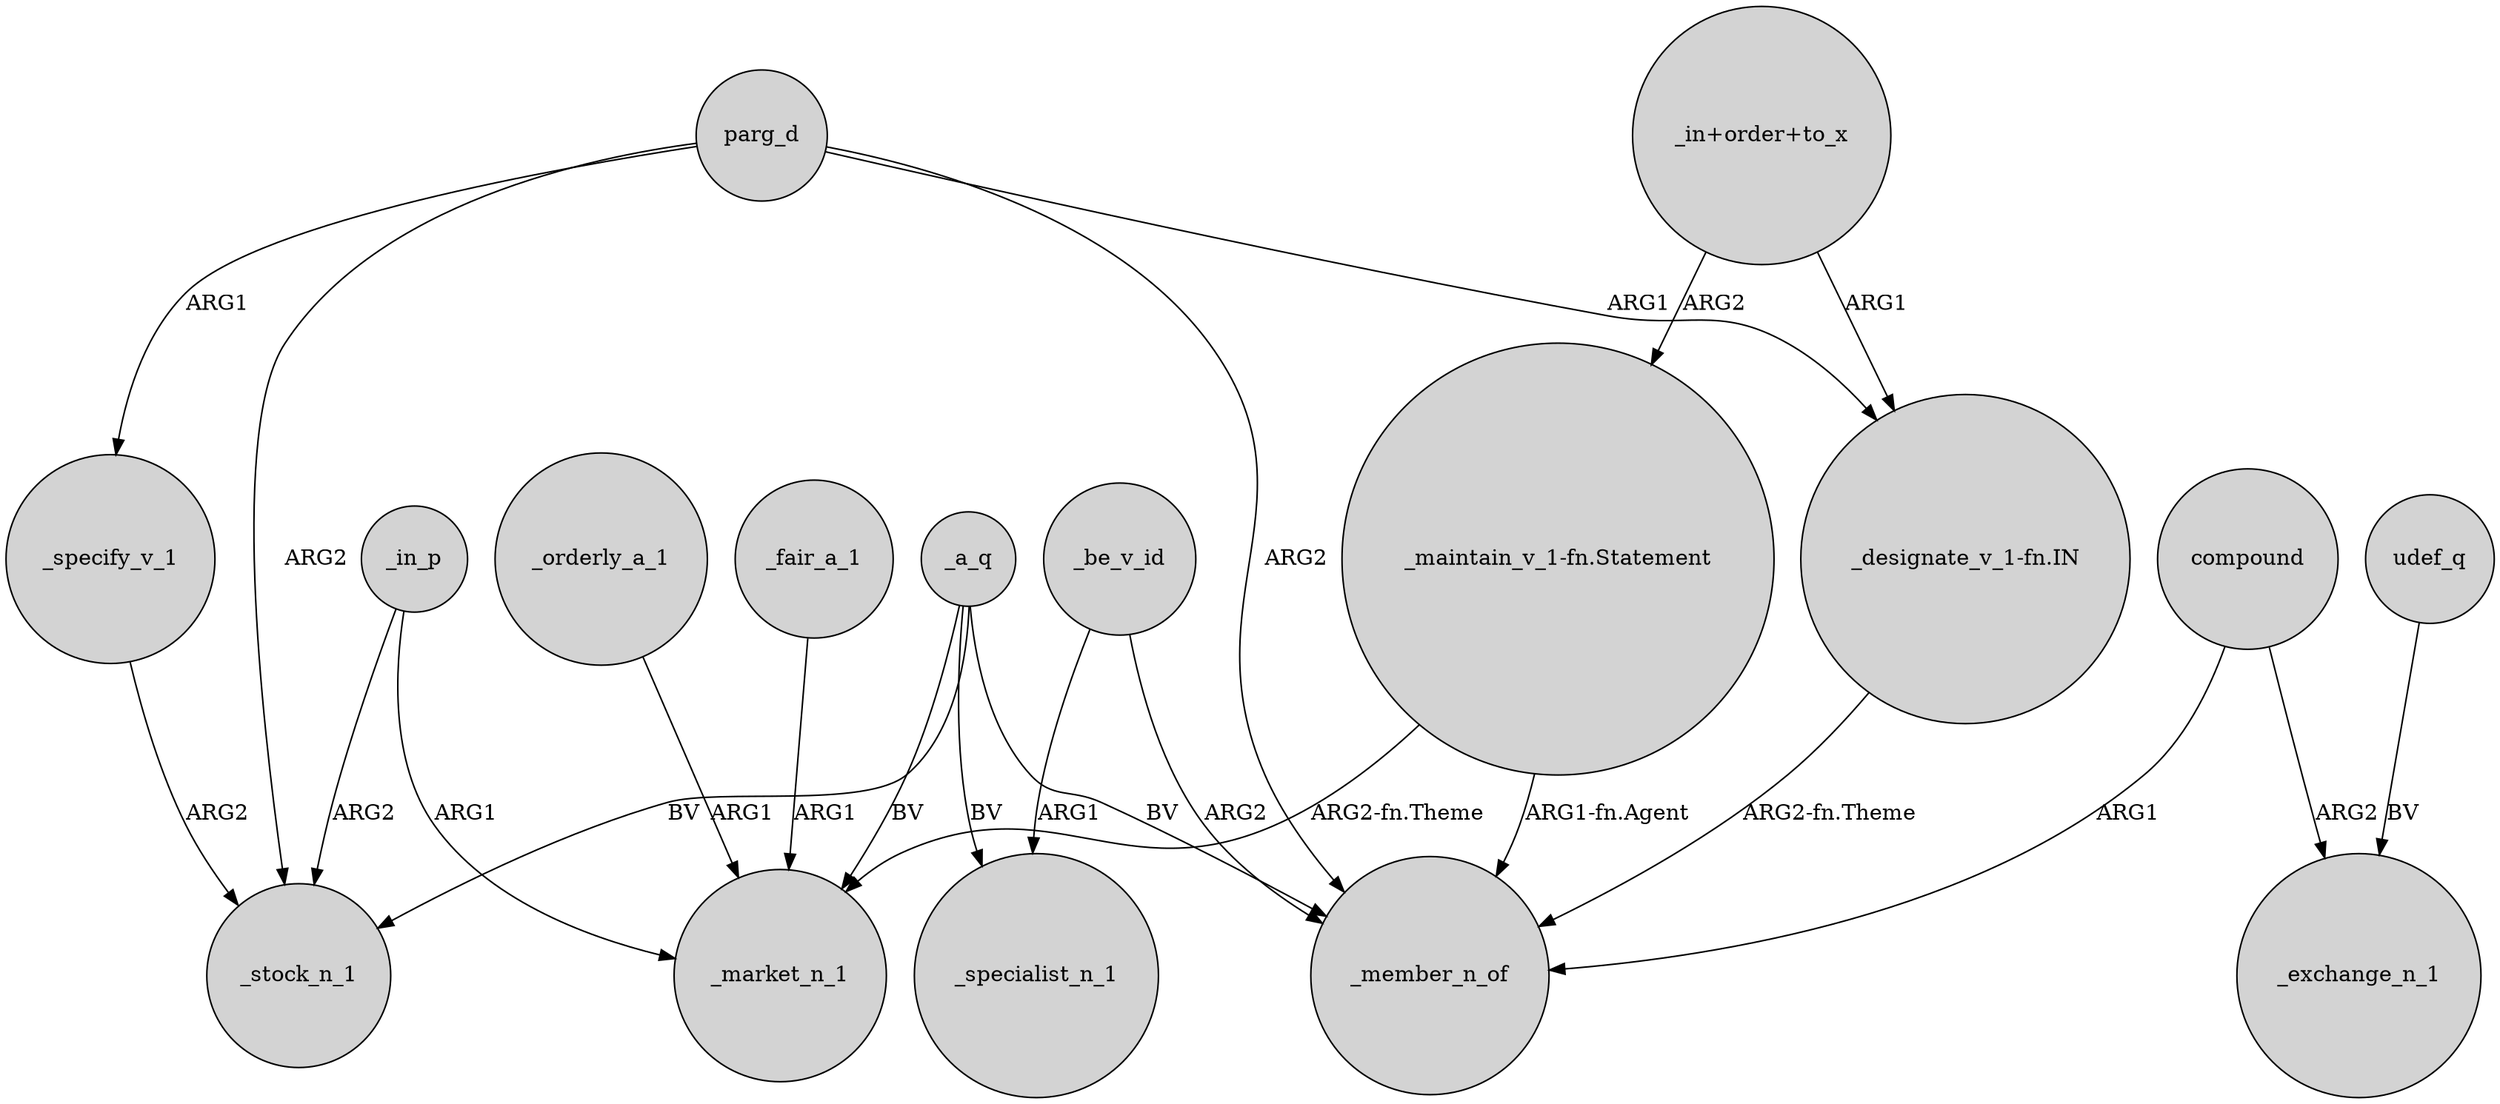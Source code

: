 digraph {
	node [shape=circle style=filled]
	_specify_v_1 -> _stock_n_1 [label=ARG2]
	_in_p -> _market_n_1 [label=ARG1]
	parg_d -> _member_n_of [label=ARG2]
	_orderly_a_1 -> _market_n_1 [label=ARG1]
	_a_q -> _stock_n_1 [label=BV]
	parg_d -> _specify_v_1 [label=ARG1]
	parg_d -> _stock_n_1 [label=ARG2]
	"_in+order+to_x" -> "_designate_v_1-fn.IN" [label=ARG1]
	_fair_a_1 -> _market_n_1 [label=ARG1]
	compound -> _exchange_n_1 [label=ARG2]
	_be_v_id -> _member_n_of [label=ARG2]
	"_in+order+to_x" -> "_maintain_v_1-fn.Statement" [label=ARG2]
	parg_d -> "_designate_v_1-fn.IN" [label=ARG1]
	"_designate_v_1-fn.IN" -> _member_n_of [label="ARG2-fn.Theme"]
	_a_q -> _market_n_1 [label=BV]
	"_maintain_v_1-fn.Statement" -> _member_n_of [label="ARG1-fn.Agent"]
	udef_q -> _exchange_n_1 [label=BV]
	_a_q -> _member_n_of [label=BV]
	_in_p -> _stock_n_1 [label=ARG2]
	_be_v_id -> _specialist_n_1 [label=ARG1]
	"_maintain_v_1-fn.Statement" -> _market_n_1 [label="ARG2-fn.Theme"]
	compound -> _member_n_of [label=ARG1]
	_a_q -> _specialist_n_1 [label=BV]
}
